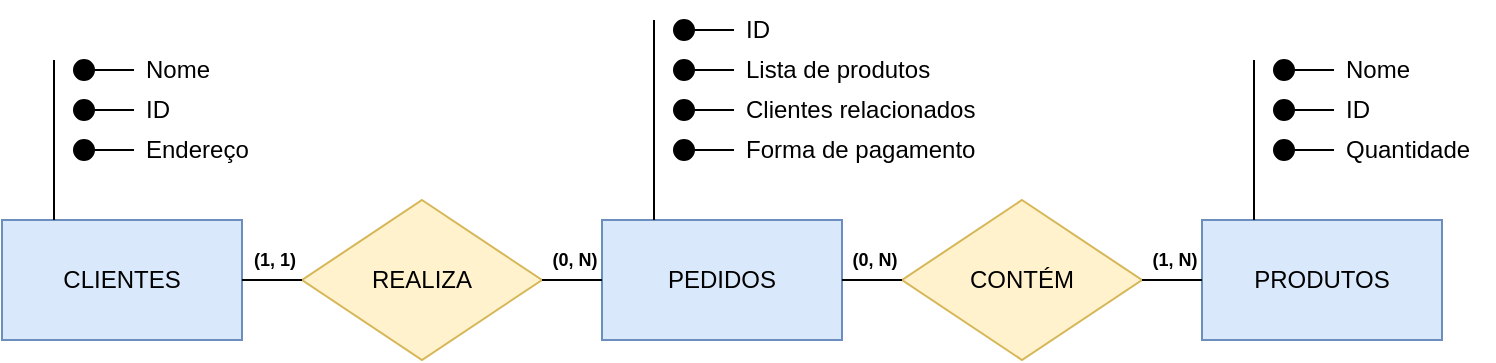 <mxfile version="24.4.3" type="github">
  <diagram name="Página-1" id="umJVVXFDRSXUzsfR7dqi">
    <mxGraphModel dx="936" dy="474" grid="1" gridSize="10" guides="1" tooltips="1" connect="1" arrows="1" fold="1" page="1" pageScale="1" pageWidth="827" pageHeight="1169" background="none" math="0" shadow="0">
      <root>
        <mxCell id="0" />
        <mxCell id="1" parent="0" />
        <mxCell id="8p-KFDRDqeeQOWj28aVo-1" value="CLIENTES" style="rounded=0;whiteSpace=wrap;html=1;fillColor=#dae8fc;strokeColor=#6c8ebf;" vertex="1" parent="1">
          <mxGeometry x="54" y="160" width="120" height="60" as="geometry" />
        </mxCell>
        <mxCell id="8p-KFDRDqeeQOWj28aVo-2" value="PRODUTOS" style="rounded=0;whiteSpace=wrap;html=1;fillColor=#dae8fc;strokeColor=#6c8ebf;" vertex="1" parent="1">
          <mxGeometry x="654" y="160" width="120" height="60" as="geometry" />
        </mxCell>
        <mxCell id="8p-KFDRDqeeQOWj28aVo-3" value="CONTÉM" style="rhombus;whiteSpace=wrap;html=1;fillColor=#fff2cc;strokeColor=#d6b656;" vertex="1" parent="1">
          <mxGeometry x="504" y="150" width="120" height="80" as="geometry" />
        </mxCell>
        <mxCell id="8p-KFDRDqeeQOWj28aVo-11" value="PEDIDOS" style="rounded=0;whiteSpace=wrap;html=1;fillColor=#dae8fc;strokeColor=#6c8ebf;" vertex="1" parent="1">
          <mxGeometry x="354" y="160" width="120" height="60" as="geometry" />
        </mxCell>
        <mxCell id="8p-KFDRDqeeQOWj28aVo-13" value="REALIZA" style="rhombus;whiteSpace=wrap;html=1;fillColor=#fff2cc;strokeColor=#d6b656;" vertex="1" parent="1">
          <mxGeometry x="204" y="150" width="120" height="80" as="geometry" />
        </mxCell>
        <mxCell id="8p-KFDRDqeeQOWj28aVo-17" value="" style="endArrow=none;html=1;rounded=0;exitX=1;exitY=0.5;exitDx=0;exitDy=0;entryX=0;entryY=0.5;entryDx=0;entryDy=0;" edge="1" parent="1" source="8p-KFDRDqeeQOWj28aVo-1" target="8p-KFDRDqeeQOWj28aVo-13">
          <mxGeometry width="50" height="50" relative="1" as="geometry">
            <mxPoint x="404" y="350" as="sourcePoint" />
            <mxPoint x="454" y="300" as="targetPoint" />
          </mxGeometry>
        </mxCell>
        <mxCell id="8p-KFDRDqeeQOWj28aVo-18" value="" style="endArrow=none;html=1;rounded=0;exitX=1;exitY=0.5;exitDx=0;exitDy=0;entryX=0;entryY=0.5;entryDx=0;entryDy=0;" edge="1" parent="1" source="8p-KFDRDqeeQOWj28aVo-13" target="8p-KFDRDqeeQOWj28aVo-11">
          <mxGeometry width="50" height="50" relative="1" as="geometry">
            <mxPoint x="404" y="350" as="sourcePoint" />
            <mxPoint x="454" y="300" as="targetPoint" />
          </mxGeometry>
        </mxCell>
        <mxCell id="8p-KFDRDqeeQOWj28aVo-19" value="" style="endArrow=none;html=1;rounded=0;exitX=1;exitY=0.5;exitDx=0;exitDy=0;entryX=0;entryY=0.5;entryDx=0;entryDy=0;" edge="1" parent="1" source="8p-KFDRDqeeQOWj28aVo-11" target="8p-KFDRDqeeQOWj28aVo-3">
          <mxGeometry width="50" height="50" relative="1" as="geometry">
            <mxPoint x="404" y="350" as="sourcePoint" />
            <mxPoint x="454" y="300" as="targetPoint" />
          </mxGeometry>
        </mxCell>
        <mxCell id="8p-KFDRDqeeQOWj28aVo-20" value="" style="endArrow=none;html=1;rounded=0;exitX=1;exitY=0.5;exitDx=0;exitDy=0;entryX=0;entryY=0.5;entryDx=0;entryDy=0;" edge="1" parent="1" source="8p-KFDRDqeeQOWj28aVo-3" target="8p-KFDRDqeeQOWj28aVo-2">
          <mxGeometry width="50" height="50" relative="1" as="geometry">
            <mxPoint x="404" y="350" as="sourcePoint" />
            <mxPoint x="454" y="300" as="targetPoint" />
          </mxGeometry>
        </mxCell>
        <mxCell id="8p-KFDRDqeeQOWj28aVo-23" value="(1, 1)" style="text;align=center;fontStyle=1;verticalAlign=middle;spacingLeft=3;spacingRight=3;strokeColor=none;rotatable=0;points=[[0,0.5],[1,0.5]];portConstraint=eastwest;html=1;fontSize=9;" vertex="1" parent="1">
          <mxGeometry x="160" y="170" width="60" height="20" as="geometry" />
        </mxCell>
        <mxCell id="8p-KFDRDqeeQOWj28aVo-24" value="(0, N)" style="text;align=center;fontStyle=1;verticalAlign=middle;spacingLeft=3;spacingRight=3;strokeColor=none;rotatable=0;points=[[0,0.5],[1,0.5]];portConstraint=eastwest;html=1;fontSize=9;" vertex="1" parent="1">
          <mxGeometry x="310" y="170" width="60" height="20" as="geometry" />
        </mxCell>
        <mxCell id="8p-KFDRDqeeQOWj28aVo-25" value="(0, N)" style="text;align=center;fontStyle=1;verticalAlign=middle;spacingLeft=3;spacingRight=3;strokeColor=none;rotatable=0;points=[[0,0.5],[1,0.5]];portConstraint=eastwest;html=1;fontSize=9;" vertex="1" parent="1">
          <mxGeometry x="460" y="170" width="60" height="20" as="geometry" />
        </mxCell>
        <mxCell id="8p-KFDRDqeeQOWj28aVo-26" value="(1, N)" style="text;align=center;fontStyle=1;verticalAlign=middle;spacingLeft=3;spacingRight=3;strokeColor=none;rotatable=0;points=[[0,0.5],[1,0.5]];portConstraint=eastwest;html=1;fontSize=9;" vertex="1" parent="1">
          <mxGeometry x="610" y="170" width="60" height="20" as="geometry" />
        </mxCell>
        <mxCell id="8p-KFDRDqeeQOWj28aVo-27" value="" style="ellipse;whiteSpace=wrap;html=1;align=center;fillColor=#000000;" vertex="1" parent="1">
          <mxGeometry x="90" y="100" width="10" height="10" as="geometry" />
        </mxCell>
        <mxCell id="8p-KFDRDqeeQOWj28aVo-32" value="" style="endArrow=none;html=1;rounded=0;exitX=1;exitY=0.5;exitDx=0;exitDy=0;" edge="1" parent="1" source="8p-KFDRDqeeQOWj28aVo-27">
          <mxGeometry width="50" height="50" relative="1" as="geometry">
            <mxPoint x="370" y="230" as="sourcePoint" />
            <mxPoint x="120" y="105" as="targetPoint" />
          </mxGeometry>
        </mxCell>
        <mxCell id="8p-KFDRDqeeQOWj28aVo-33" value="ID" style="text;strokeColor=none;fillColor=none;align=left;verticalAlign=middle;spacingLeft=4;spacingRight=4;overflow=hidden;points=[[0,0.5],[1,0.5]];portConstraint=eastwest;rotatable=0;whiteSpace=wrap;html=1;" vertex="1" parent="1">
          <mxGeometry x="120" y="90" width="80" height="30" as="geometry" />
        </mxCell>
        <mxCell id="8p-KFDRDqeeQOWj28aVo-34" value="" style="ellipse;whiteSpace=wrap;html=1;align=center;fillStyle=auto;fillColor=#000000;" vertex="1" parent="1">
          <mxGeometry x="90" y="120" width="10" height="10" as="geometry" />
        </mxCell>
        <mxCell id="8p-KFDRDqeeQOWj28aVo-35" value="" style="endArrow=none;html=1;rounded=0;exitX=1;exitY=0.5;exitDx=0;exitDy=0;" edge="1" source="8p-KFDRDqeeQOWj28aVo-34" parent="1">
          <mxGeometry width="50" height="50" relative="1" as="geometry">
            <mxPoint x="370" y="250" as="sourcePoint" />
            <mxPoint x="120" y="125" as="targetPoint" />
          </mxGeometry>
        </mxCell>
        <mxCell id="8p-KFDRDqeeQOWj28aVo-36" value="Endereço" style="text;strokeColor=none;fillColor=none;align=left;verticalAlign=middle;spacingLeft=4;spacingRight=4;overflow=hidden;points=[[0,0.5],[1,0.5]];portConstraint=eastwest;rotatable=0;whiteSpace=wrap;html=1;" vertex="1" parent="1">
          <mxGeometry x="120" y="110" width="80" height="30" as="geometry" />
        </mxCell>
        <mxCell id="8p-KFDRDqeeQOWj28aVo-37" value="" style="ellipse;whiteSpace=wrap;html=1;align=center;fillColor=#000000;" vertex="1" parent="1">
          <mxGeometry x="90" y="80" width="10" height="10" as="geometry" />
        </mxCell>
        <mxCell id="8p-KFDRDqeeQOWj28aVo-38" value="" style="endArrow=none;html=1;rounded=0;exitX=1;exitY=0.5;exitDx=0;exitDy=0;" edge="1" source="8p-KFDRDqeeQOWj28aVo-37" parent="1">
          <mxGeometry width="50" height="50" relative="1" as="geometry">
            <mxPoint x="370" y="210" as="sourcePoint" />
            <mxPoint x="120" y="85" as="targetPoint" />
          </mxGeometry>
        </mxCell>
        <mxCell id="8p-KFDRDqeeQOWj28aVo-39" value="Nome" style="text;strokeColor=none;fillColor=none;align=left;verticalAlign=middle;spacingLeft=4;spacingRight=4;overflow=hidden;points=[[0,0.5],[1,0.5]];portConstraint=eastwest;rotatable=0;whiteSpace=wrap;html=1;" vertex="1" parent="1">
          <mxGeometry x="120" y="70" width="80" height="30" as="geometry" />
        </mxCell>
        <mxCell id="8p-KFDRDqeeQOWj28aVo-40" value="" style="endArrow=none;html=1;rounded=0;" edge="1" parent="1">
          <mxGeometry width="50" height="50" relative="1" as="geometry">
            <mxPoint x="80" y="160" as="sourcePoint" />
            <mxPoint x="80" y="80" as="targetPoint" />
          </mxGeometry>
        </mxCell>
        <mxCell id="8p-KFDRDqeeQOWj28aVo-45" value="" style="ellipse;whiteSpace=wrap;html=1;align=center;fillColor=#000000;" vertex="1" parent="1">
          <mxGeometry x="390" y="80" width="10" height="10" as="geometry" />
        </mxCell>
        <mxCell id="8p-KFDRDqeeQOWj28aVo-46" value="" style="endArrow=none;html=1;rounded=0;exitX=1;exitY=0.5;exitDx=0;exitDy=0;" edge="1" source="8p-KFDRDqeeQOWj28aVo-45" parent="1">
          <mxGeometry width="50" height="50" relative="1" as="geometry">
            <mxPoint x="670" y="210" as="sourcePoint" />
            <mxPoint x="420" y="85" as="targetPoint" />
          </mxGeometry>
        </mxCell>
        <mxCell id="8p-KFDRDqeeQOWj28aVo-47" value="Lista de produtos" style="text;strokeColor=none;fillColor=none;align=left;verticalAlign=middle;spacingLeft=4;spacingRight=4;overflow=hidden;points=[[0,0.5],[1,0.5]];portConstraint=eastwest;rotatable=0;whiteSpace=wrap;html=1;" vertex="1" parent="1">
          <mxGeometry x="420" y="70" width="120" height="30" as="geometry" />
        </mxCell>
        <mxCell id="8p-KFDRDqeeQOWj28aVo-51" value="" style="ellipse;whiteSpace=wrap;html=1;align=center;fillColor=#000000;" vertex="1" parent="1">
          <mxGeometry x="390" y="60" width="10" height="10" as="geometry" />
        </mxCell>
        <mxCell id="8p-KFDRDqeeQOWj28aVo-52" value="" style="endArrow=none;html=1;rounded=0;exitX=1;exitY=0.5;exitDx=0;exitDy=0;" edge="1" source="8p-KFDRDqeeQOWj28aVo-51" parent="1">
          <mxGeometry width="50" height="50" relative="1" as="geometry">
            <mxPoint x="670" y="190" as="sourcePoint" />
            <mxPoint x="420" y="65" as="targetPoint" />
          </mxGeometry>
        </mxCell>
        <mxCell id="8p-KFDRDqeeQOWj28aVo-53" value="ID" style="text;strokeColor=none;fillColor=none;align=left;verticalAlign=middle;spacingLeft=4;spacingRight=4;overflow=hidden;points=[[0,0.5],[1,0.5]];portConstraint=eastwest;rotatable=0;whiteSpace=wrap;html=1;" vertex="1" parent="1">
          <mxGeometry x="420" y="50" width="80" height="30" as="geometry" />
        </mxCell>
        <mxCell id="8p-KFDRDqeeQOWj28aVo-54" value="" style="endArrow=none;html=1;rounded=0;" edge="1" parent="1">
          <mxGeometry width="50" height="50" relative="1" as="geometry">
            <mxPoint x="380" y="160" as="sourcePoint" />
            <mxPoint x="380" y="60" as="targetPoint" />
          </mxGeometry>
        </mxCell>
        <mxCell id="8p-KFDRDqeeQOWj28aVo-55" value="" style="ellipse;whiteSpace=wrap;html=1;align=center;fillColor=#000000;" vertex="1" parent="1">
          <mxGeometry x="690" y="100" width="10" height="10" as="geometry" />
        </mxCell>
        <mxCell id="8p-KFDRDqeeQOWj28aVo-56" value="" style="endArrow=none;html=1;rounded=0;exitX=1;exitY=0.5;exitDx=0;exitDy=0;" edge="1" source="8p-KFDRDqeeQOWj28aVo-55" parent="1">
          <mxGeometry width="50" height="50" relative="1" as="geometry">
            <mxPoint x="970" y="230" as="sourcePoint" />
            <mxPoint x="720" y="105" as="targetPoint" />
          </mxGeometry>
        </mxCell>
        <mxCell id="8p-KFDRDqeeQOWj28aVo-57" value="ID" style="text;strokeColor=none;fillColor=none;align=left;verticalAlign=middle;spacingLeft=4;spacingRight=4;overflow=hidden;points=[[0,0.5],[1,0.5]];portConstraint=eastwest;rotatable=0;whiteSpace=wrap;html=1;" vertex="1" parent="1">
          <mxGeometry x="720" y="90" width="80" height="30" as="geometry" />
        </mxCell>
        <mxCell id="8p-KFDRDqeeQOWj28aVo-58" value="" style="ellipse;whiteSpace=wrap;html=1;align=center;fillStyle=auto;fillColor=#000000;" vertex="1" parent="1">
          <mxGeometry x="690" y="120" width="10" height="10" as="geometry" />
        </mxCell>
        <mxCell id="8p-KFDRDqeeQOWj28aVo-59" value="" style="endArrow=none;html=1;rounded=0;exitX=1;exitY=0.5;exitDx=0;exitDy=0;" edge="1" source="8p-KFDRDqeeQOWj28aVo-58" parent="1">
          <mxGeometry width="50" height="50" relative="1" as="geometry">
            <mxPoint x="970" y="250" as="sourcePoint" />
            <mxPoint x="720" y="125" as="targetPoint" />
          </mxGeometry>
        </mxCell>
        <mxCell id="8p-KFDRDqeeQOWj28aVo-60" value="Quantidade" style="text;strokeColor=none;fillColor=none;align=left;verticalAlign=middle;spacingLeft=4;spacingRight=4;overflow=hidden;points=[[0,0.5],[1,0.5]];portConstraint=eastwest;rotatable=0;whiteSpace=wrap;html=1;" vertex="1" parent="1">
          <mxGeometry x="720" y="110" width="80" height="30" as="geometry" />
        </mxCell>
        <mxCell id="8p-KFDRDqeeQOWj28aVo-61" value="" style="ellipse;whiteSpace=wrap;html=1;align=center;fillColor=#000000;" vertex="1" parent="1">
          <mxGeometry x="690" y="80" width="10" height="10" as="geometry" />
        </mxCell>
        <mxCell id="8p-KFDRDqeeQOWj28aVo-62" value="" style="endArrow=none;html=1;rounded=0;exitX=1;exitY=0.5;exitDx=0;exitDy=0;" edge="1" source="8p-KFDRDqeeQOWj28aVo-61" parent="1">
          <mxGeometry width="50" height="50" relative="1" as="geometry">
            <mxPoint x="970" y="210" as="sourcePoint" />
            <mxPoint x="720" y="85" as="targetPoint" />
          </mxGeometry>
        </mxCell>
        <mxCell id="8p-KFDRDqeeQOWj28aVo-63" value="Nome" style="text;strokeColor=none;fillColor=none;align=left;verticalAlign=middle;spacingLeft=4;spacingRight=4;overflow=hidden;points=[[0,0.5],[1,0.5]];portConstraint=eastwest;rotatable=0;whiteSpace=wrap;html=1;" vertex="1" parent="1">
          <mxGeometry x="720" y="70" width="80" height="30" as="geometry" />
        </mxCell>
        <mxCell id="8p-KFDRDqeeQOWj28aVo-64" value="" style="endArrow=none;html=1;rounded=0;" edge="1" parent="1">
          <mxGeometry width="50" height="50" relative="1" as="geometry">
            <mxPoint x="680" y="160" as="sourcePoint" />
            <mxPoint x="680" y="80" as="targetPoint" />
          </mxGeometry>
        </mxCell>
        <mxCell id="8p-KFDRDqeeQOWj28aVo-65" value="" style="ellipse;whiteSpace=wrap;html=1;align=center;fillColor=#000000;" vertex="1" parent="1">
          <mxGeometry x="390" y="100" width="10" height="10" as="geometry" />
        </mxCell>
        <mxCell id="8p-KFDRDqeeQOWj28aVo-66" value="" style="endArrow=none;html=1;rounded=0;exitX=1;exitY=0.5;exitDx=0;exitDy=0;" edge="1" source="8p-KFDRDqeeQOWj28aVo-65" parent="1">
          <mxGeometry width="50" height="50" relative="1" as="geometry">
            <mxPoint x="670" y="230" as="sourcePoint" />
            <mxPoint x="420" y="105" as="targetPoint" />
          </mxGeometry>
        </mxCell>
        <mxCell id="8p-KFDRDqeeQOWj28aVo-67" value="Clientes relacionados" style="text;strokeColor=none;fillColor=none;align=left;verticalAlign=middle;spacingLeft=4;spacingRight=4;overflow=hidden;points=[[0,0.5],[1,0.5]];portConstraint=eastwest;rotatable=0;whiteSpace=wrap;html=1;" vertex="1" parent="1">
          <mxGeometry x="420" y="90" width="140" height="30" as="geometry" />
        </mxCell>
        <mxCell id="8p-KFDRDqeeQOWj28aVo-68" value="" style="ellipse;whiteSpace=wrap;html=1;align=center;fillColor=#000000;" vertex="1" parent="1">
          <mxGeometry x="390" y="120" width="10" height="10" as="geometry" />
        </mxCell>
        <mxCell id="8p-KFDRDqeeQOWj28aVo-69" value="" style="endArrow=none;html=1;rounded=0;exitX=1;exitY=0.5;exitDx=0;exitDy=0;" edge="1" source="8p-KFDRDqeeQOWj28aVo-68" parent="1">
          <mxGeometry width="50" height="50" relative="1" as="geometry">
            <mxPoint x="670" y="250" as="sourcePoint" />
            <mxPoint x="420" y="125" as="targetPoint" />
          </mxGeometry>
        </mxCell>
        <mxCell id="8p-KFDRDqeeQOWj28aVo-70" value="Forma de pagamento" style="text;strokeColor=none;fillColor=none;align=left;verticalAlign=middle;spacingLeft=4;spacingRight=4;overflow=hidden;points=[[0,0.5],[1,0.5]];portConstraint=eastwest;rotatable=0;whiteSpace=wrap;html=1;" vertex="1" parent="1">
          <mxGeometry x="420" y="110" width="140" height="30" as="geometry" />
        </mxCell>
      </root>
    </mxGraphModel>
  </diagram>
</mxfile>
